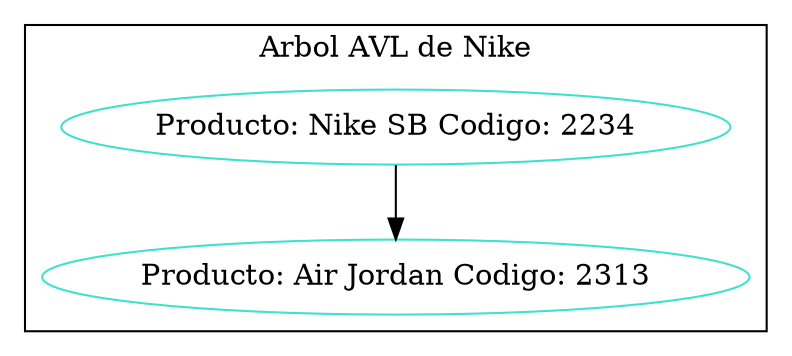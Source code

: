 digraph Hash{
node [color ="turquoise"];
subgraph clusterMarco {label="Arbol AVL de Nike";color=black;
node[label="Producto: Nike SB Codigo: 2234"]2234;
node[label="Producto: Air Jordan Codigo: 2313"]2313;
2234->2313;
}
}